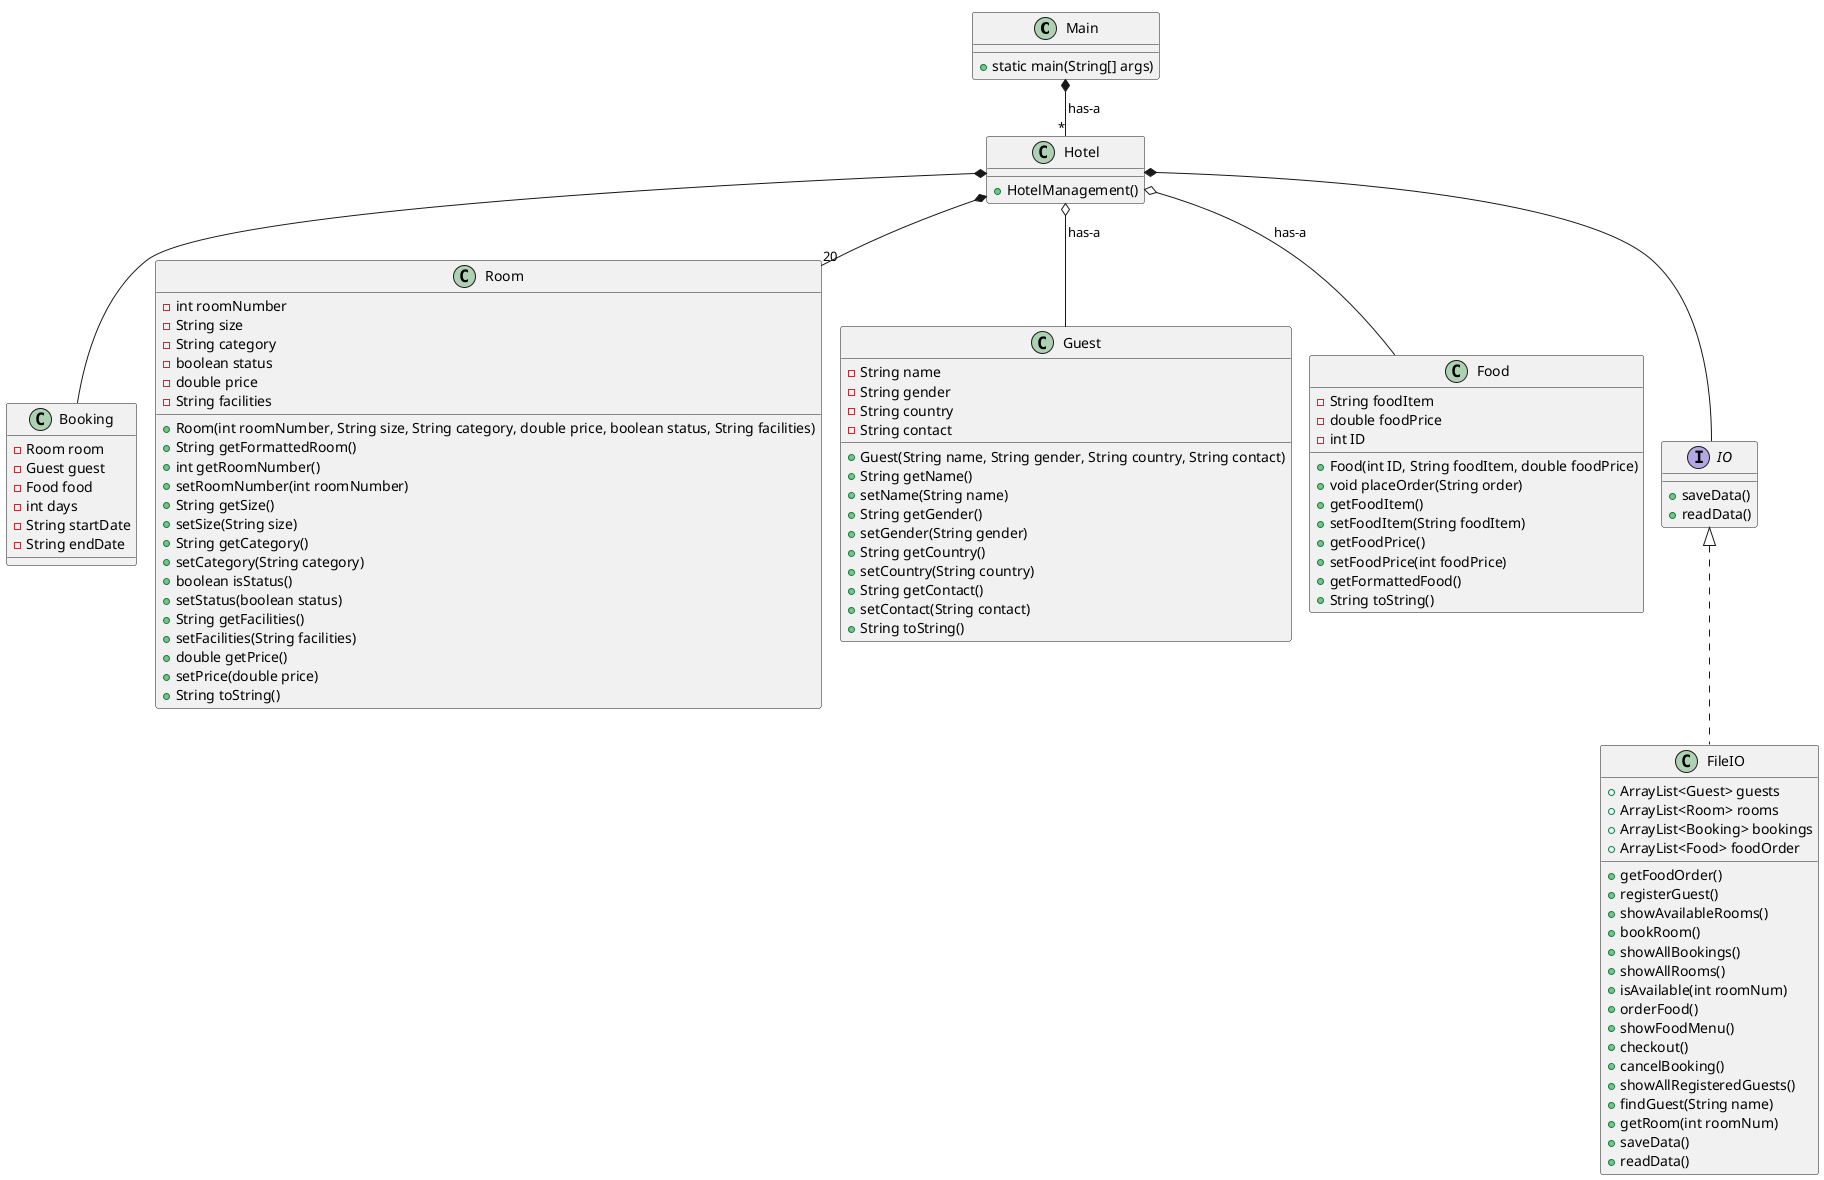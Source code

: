 @startuml

!pragma layout smetana

class Main
class Hotel
class Booking
class Room
class Guest
class Food
class FileIO
interface IO

Main *-- "*" Hotel: has-a
Hotel *-- Booking
Hotel *-- "20" Room
Hotel o-- Guest: has-a
Hotel *-- IO
IO <|.. FileIO
Hotel o-- Food: has-a

Main : + static main(String[] args)
Hotel :  +HotelManagement()

Booking : -Room room
Booking : -Guest guest
Booking : -Food food
Booking : -int days
Booking : -String startDate
Booking : -String endDate

Room : -int roomNumber
Room : -String size
Room : -String category
Room : -boolean status
Room : -double price
Room : -String facilities

Guest : -String name
Guest : -String gender
Guest : -String country
Guest : -String contact

Food : -String foodItem
Food : -double foodPrice
Food : -int ID

FileIO : +ArrayList<Guest> guests
FileIO : +ArrayList<Room> rooms
FileIO : +ArrayList<Booking> bookings
FileIO : +ArrayList<Food> foodOrder

IO : + saveData()
IO : + readData()

FileIO : +getFoodOrder()
FileIO : +registerGuest()
FileIO : +showAvailableRooms()
FileIO : +bookRoom()
FileIO : +showAllBookings()
FileIO : +showAllRooms()
FileIO : +isAvailable(int roomNum)
FileIO : +orderFood()
FileIO : +showFoodMenu()
FileIO : +checkout()
FileIO : +cancelBooking()
FileIO : +showAllRegisteredGuests()
FileIO : +findGuest(String name)
FileIO : +getRoom(int roomNum)
FileIO : +saveData()
FileIO : +readData()

Food : +Food(int ID, String foodItem, double foodPrice)
Food : +void placeOrder(String order)
Food : +getFoodItem()
Food : +setFoodItem(String foodItem)
Food : +getFoodPrice()
Food : +setFoodPrice(int foodPrice)
Food : +getFormattedFood()
Food : +String toString()

Guest : +Guest(String name, String gender, String country, String contact)
Guest : +String getName()
Guest : +setName(String name)
Guest : +String getGender()
Guest : +setGender(String gender)
Guest : +String getCountry()
Guest : +setCountry(String country)
Guest : +String getContact()
Guest : +setContact(String contact)
Guest : +String toString()

Room : +Room(int roomNumber, String size, String category, double price, boolean status, String facilities)
Room : +String getFormattedRoom()
Room : +int getRoomNumber()
Room : +setRoomNumber(int roomNumber)
Room : +String getSize()
Room : +setSize(String size)
Room : +String getCategory()
Room : +setCategory(String category)
Room : +boolean isStatus()
Room : +setStatus(boolean status)
Room : +String getFacilities()
Room : +setFacilities(String facilities)
Room : +double getPrice()
Room : +setPrice(double price)
Room : +String toString()


@enduml